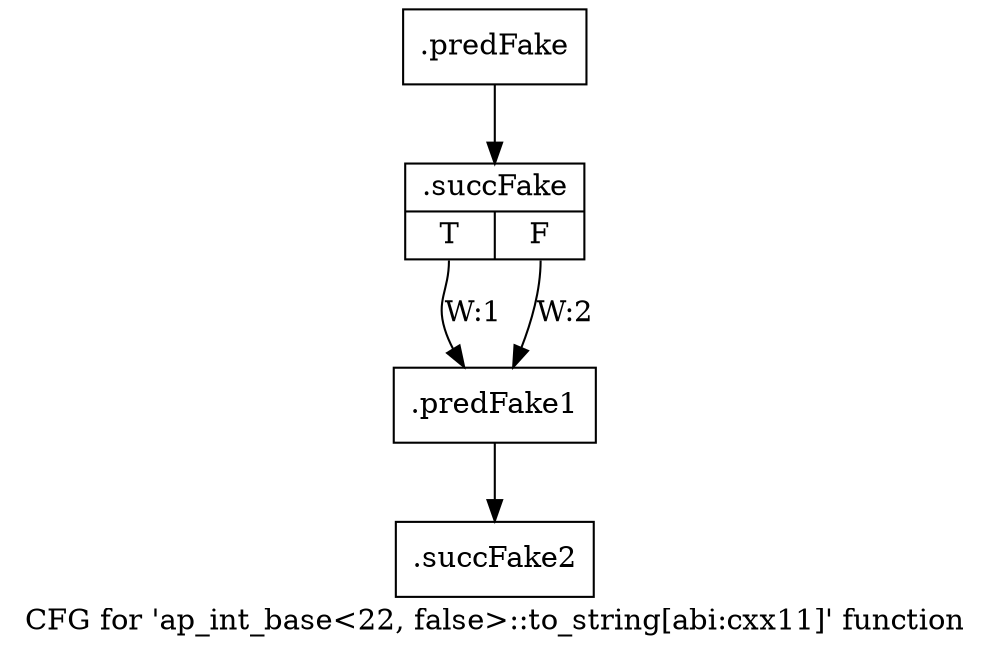 digraph "CFG for 'ap_int_base\<22, false\>::to_string[abi:cxx11]' function" {
	label="CFG for 'ap_int_base\<22, false\>::to_string[abi:cxx11]' function";

	Node0x574ce10 [shape=record,filename="",linenumber="",label="{.predFake}"];
	Node0x574ce10 -> Node0x50dfe20[ callList="" memoryops="" filename="/mnt/xilinx/Vitis_HLS/2021.2/include/ap_int_base.h" execusionnum="1"];
	Node0x50dfe20 [shape=record,filename="/mnt/xilinx/Vitis_HLS/2021.2/include/ap_int_base.h",linenumber="1474",label="{.succFake|{<s0>T|<s1>F}}"];
	Node0x50dfe20:s0 -> Node0x574d9b0[label="W:1" callList="" memoryops="" filename="/mnt/xilinx/Vitis_HLS/2021.2/include/ap_int_base.h" execusionnum="0"];
	Node0x50dfe20:s1 -> Node0x574d9b0[label="W:2"];
	Node0x574d9b0 [shape=record,filename="/mnt/xilinx/Vitis_HLS/2021.2/include/ap_int_base.h",linenumber="1475",label="{.predFake1}"];
	Node0x574d9b0 -> Node0x50dff80[ callList="" memoryops="" filename="/mnt/xilinx/Vitis_HLS/2021.2/include/ap_int_base.h" execusionnum="1"];
	Node0x50dff80 [shape=record,filename="/mnt/xilinx/Vitis_HLS/2021.2/include/ap_int_base.h",linenumber="1475",label="{.succFake2}"];
}
